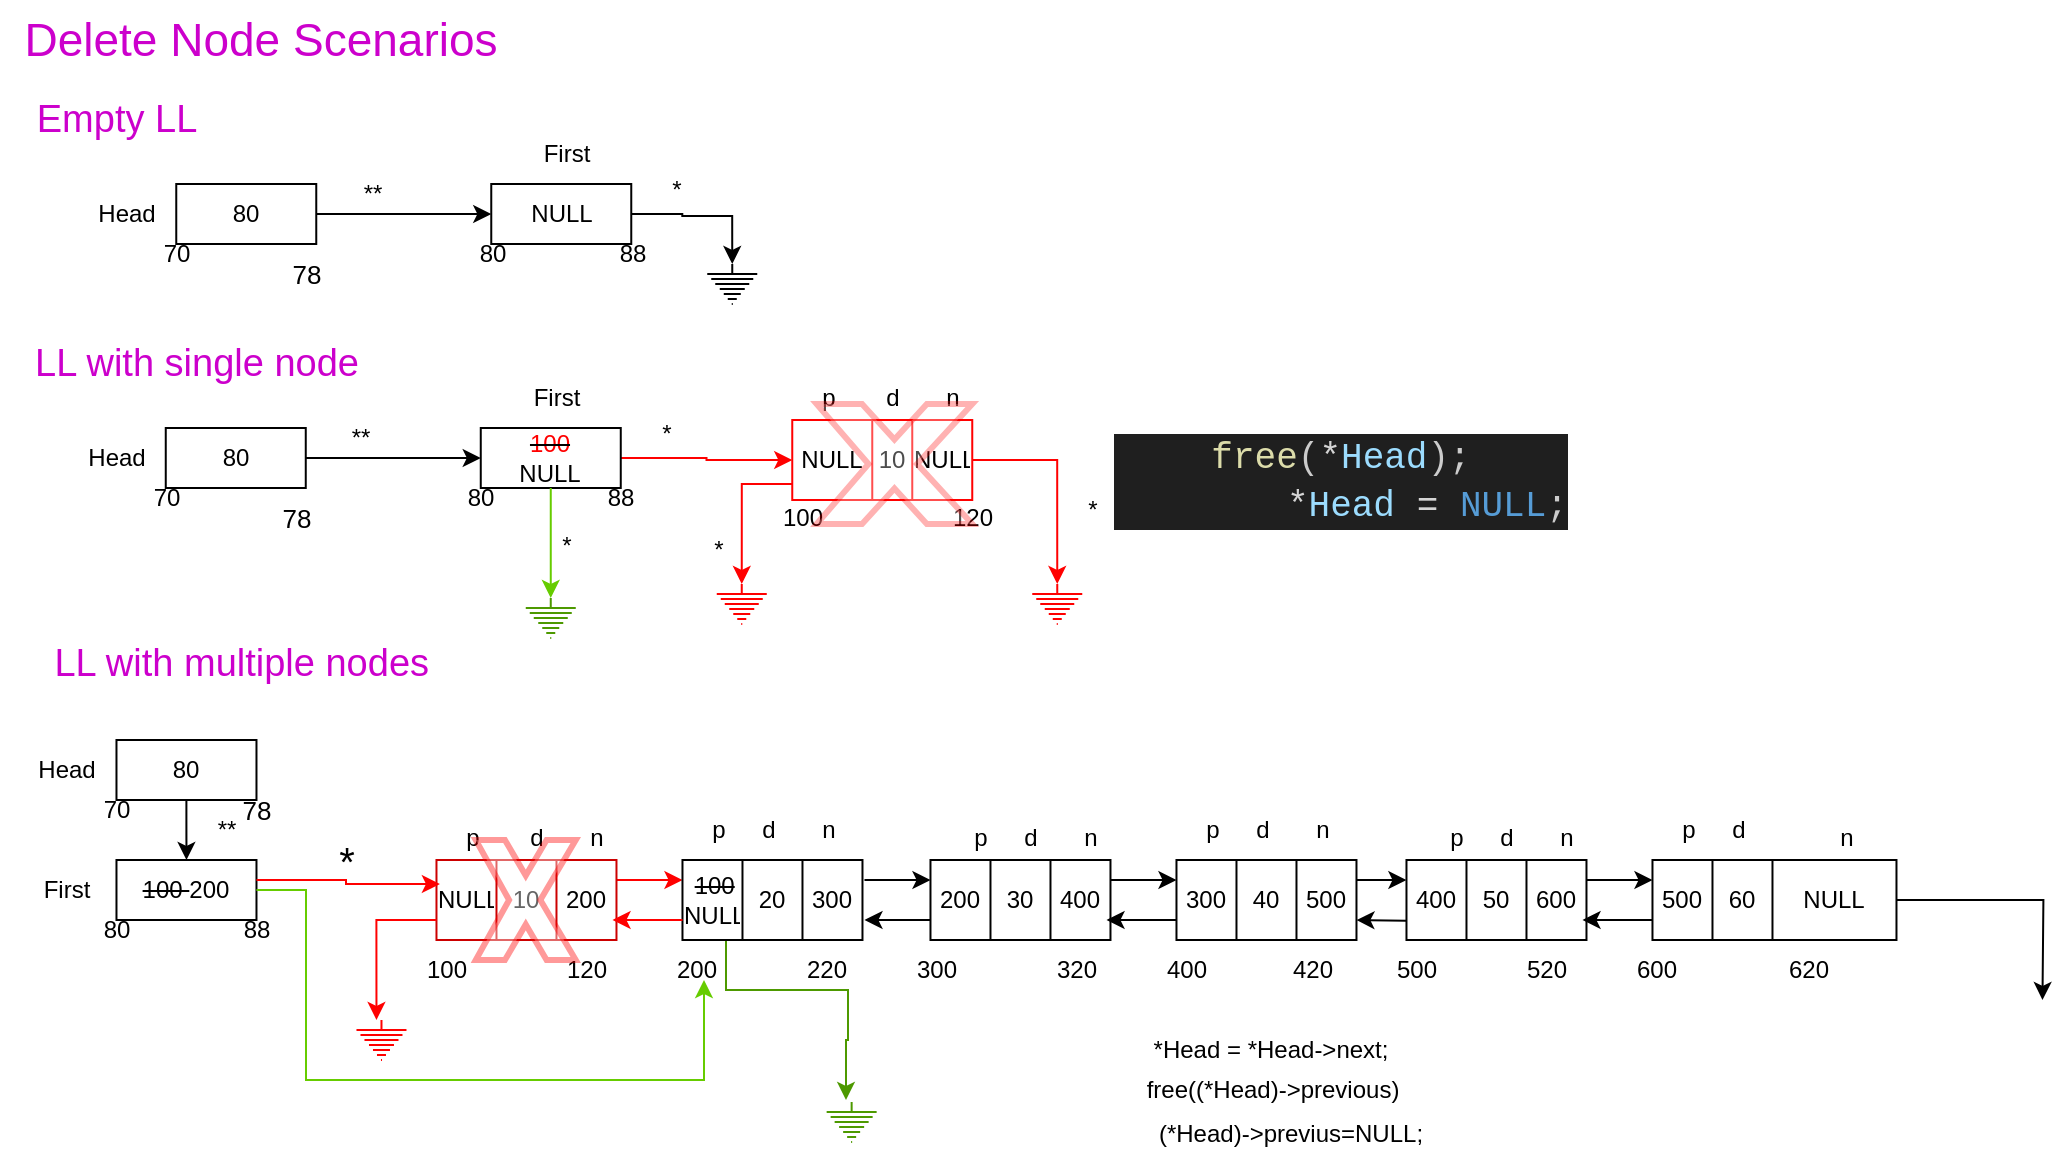 <mxfile version="24.7.8">
  <diagram name="Page-1" id="hNEeQIzj1Hraimotj43J">
    <mxGraphModel dx="2040" dy="-2390" grid="1" gridSize="10" guides="1" tooltips="1" connect="1" arrows="1" fold="1" page="1" pageScale="1" pageWidth="1100" pageHeight="850" math="0" shadow="0">
      <root>
        <mxCell id="0" />
        <mxCell id="1" parent="0" />
        <mxCell id="npXtTQL4QE4JPJvA9Gp6-1" value="Delete Node Scenarios" style="text;html=1;align=center;verticalAlign=middle;resizable=0;points=[];autosize=1;strokeColor=none;fillColor=none;fontSize=23;fontColor=#CC00CC;" parent="1" vertex="1">
          <mxGeometry x="7.38" y="3780" width="260" height="40" as="geometry" />
        </mxCell>
        <mxCell id="npXtTQL4QE4JPJvA9Gp6-2" value="Empty LL" style="text;html=1;align=center;verticalAlign=middle;resizable=0;points=[];autosize=1;strokeColor=none;fillColor=none;fontSize=19;fontColor=#CC00CC;" parent="1" vertex="1">
          <mxGeometry x="15.24" y="3820" width="100" height="40" as="geometry" />
        </mxCell>
        <mxCell id="npXtTQL4QE4JPJvA9Gp6-3" style="edgeStyle=orthogonalEdgeStyle;rounded=0;orthogonalLoop=1;jettySize=auto;html=1;" parent="1" source="npXtTQL4QE4JPJvA9Gp6-4" target="npXtTQL4QE4JPJvA9Gp6-7" edge="1">
          <mxGeometry relative="1" as="geometry" />
        </mxCell>
        <mxCell id="npXtTQL4QE4JPJvA9Gp6-4" value="80" style="rounded=0;whiteSpace=wrap;html=1;" parent="1" vertex="1">
          <mxGeometry x="95.13" y="3872" width="70" height="30" as="geometry" />
        </mxCell>
        <mxCell id="npXtTQL4QE4JPJvA9Gp6-5" value="Head" style="text;html=1;align=center;verticalAlign=middle;resizable=0;points=[];autosize=1;strokeColor=none;fillColor=none;" parent="1" vertex="1">
          <mxGeometry x="45.13" y="3872" width="50" height="30" as="geometry" />
        </mxCell>
        <mxCell id="npXtTQL4QE4JPJvA9Gp6-6" style="edgeStyle=orthogonalEdgeStyle;rounded=0;orthogonalLoop=1;jettySize=auto;html=1;entryX=0.5;entryY=0;entryDx=0;entryDy=0;entryPerimeter=0;" parent="1" source="npXtTQL4QE4JPJvA9Gp6-7" target="npXtTQL4QE4JPJvA9Gp6-14" edge="1">
          <mxGeometry relative="1" as="geometry">
            <mxPoint x="372.63" y="3887" as="targetPoint" />
            <Array as="points">
              <mxPoint x="348.13" y="3887" />
              <mxPoint x="348.13" y="3888" />
              <mxPoint x="373.13" y="3888" />
            </Array>
          </mxGeometry>
        </mxCell>
        <mxCell id="npXtTQL4QE4JPJvA9Gp6-7" value="NULL" style="rounded=0;whiteSpace=wrap;html=1;" parent="1" vertex="1">
          <mxGeometry x="252.63" y="3872" width="70" height="30" as="geometry" />
        </mxCell>
        <mxCell id="npXtTQL4QE4JPJvA9Gp6-8" value="First" style="text;html=1;align=center;verticalAlign=middle;resizable=0;points=[];autosize=1;strokeColor=none;fillColor=none;" parent="1" vertex="1">
          <mxGeometry x="265.13" y="3842" width="50" height="30" as="geometry" />
        </mxCell>
        <mxCell id="npXtTQL4QE4JPJvA9Gp6-9" value="**" style="text;html=1;align=center;verticalAlign=middle;resizable=0;points=[];autosize=1;strokeColor=none;fillColor=none;" parent="1" vertex="1">
          <mxGeometry x="177.63" y="3862" width="30" height="30" as="geometry" />
        </mxCell>
        <mxCell id="npXtTQL4QE4JPJvA9Gp6-10" value="70" style="text;html=1;align=center;verticalAlign=middle;resizable=0;points=[];autosize=1;strokeColor=none;fillColor=none;" parent="1" vertex="1">
          <mxGeometry x="75.13" y="3892" width="40" height="30" as="geometry" />
        </mxCell>
        <mxCell id="npXtTQL4QE4JPJvA9Gp6-11" value="78" style="text;html=1;align=center;verticalAlign=middle;resizable=0;points=[];autosize=1;strokeColor=none;fillColor=none;fontSize=13;" parent="1" vertex="1">
          <mxGeometry x="140.13" y="3902" width="40" height="30" as="geometry" />
        </mxCell>
        <mxCell id="npXtTQL4QE4JPJvA9Gp6-12" value="80" style="text;html=1;align=center;verticalAlign=middle;resizable=0;points=[];autosize=1;strokeColor=none;fillColor=none;" parent="1" vertex="1">
          <mxGeometry x="232.63" y="3892" width="40" height="30" as="geometry" />
        </mxCell>
        <mxCell id="npXtTQL4QE4JPJvA9Gp6-13" value="88" style="text;html=1;align=center;verticalAlign=middle;resizable=0;points=[];autosize=1;strokeColor=none;fillColor=none;" parent="1" vertex="1">
          <mxGeometry x="302.63" y="3892" width="40" height="30" as="geometry" />
        </mxCell>
        <mxCell id="npXtTQL4QE4JPJvA9Gp6-14" value="" style="pointerEvents=1;verticalLabelPosition=bottom;shadow=0;dashed=0;align=center;html=1;verticalAlign=top;shape=mxgraph.electrical.signal_sources.protective_earth;" parent="1" vertex="1">
          <mxGeometry x="360.63" y="3912" width="25" height="20" as="geometry" />
        </mxCell>
        <mxCell id="npXtTQL4QE4JPJvA9Gp6-15" value="*" style="text;html=1;align=center;verticalAlign=middle;resizable=0;points=[];autosize=1;strokeColor=none;fillColor=none;" parent="1" vertex="1">
          <mxGeometry x="330.13" y="3860" width="30" height="30" as="geometry" />
        </mxCell>
        <mxCell id="npXtTQL4QE4JPJvA9Gp6-16" value="LL with single node" style="text;html=1;align=center;verticalAlign=middle;resizable=0;points=[];autosize=1;strokeColor=none;fillColor=none;fontSize=19;fontColor=#CC00CC;" parent="1" vertex="1">
          <mxGeometry x="9.88" y="3942" width="190" height="40" as="geometry" />
        </mxCell>
        <mxCell id="npXtTQL4QE4JPJvA9Gp6-17" style="edgeStyle=orthogonalEdgeStyle;rounded=0;orthogonalLoop=1;jettySize=auto;html=1;" parent="1" source="npXtTQL4QE4JPJvA9Gp6-18" target="npXtTQL4QE4JPJvA9Gp6-21" edge="1">
          <mxGeometry relative="1" as="geometry" />
        </mxCell>
        <mxCell id="npXtTQL4QE4JPJvA9Gp6-18" value="80" style="rounded=0;whiteSpace=wrap;html=1;" parent="1" vertex="1">
          <mxGeometry x="89.88" y="3994" width="70" height="30" as="geometry" />
        </mxCell>
        <mxCell id="npXtTQL4QE4JPJvA9Gp6-19" value="Head" style="text;html=1;align=center;verticalAlign=middle;resizable=0;points=[];autosize=1;strokeColor=none;fillColor=none;" parent="1" vertex="1">
          <mxGeometry x="39.88" y="3994" width="50" height="30" as="geometry" />
        </mxCell>
        <mxCell id="npXtTQL4QE4JPJvA9Gp6-20" style="edgeStyle=orthogonalEdgeStyle;rounded=0;orthogonalLoop=1;jettySize=auto;html=1;entryX=0;entryY=0.5;entryDx=0;entryDy=0;strokeColor=#FF0000;" parent="1" source="npXtTQL4QE4JPJvA9Gp6-21" target="npXtTQL4QE4JPJvA9Gp6-30" edge="1">
          <mxGeometry relative="1" as="geometry" />
        </mxCell>
        <mxCell id="npXtTQL4QE4JPJvA9Gp6-21" value="&lt;strike&gt;&lt;font color=&quot;#ff0000&quot;&gt;100&lt;/font&gt;&lt;/strike&gt;&lt;div&gt;NULL&lt;/div&gt;" style="rounded=0;whiteSpace=wrap;html=1;" parent="1" vertex="1">
          <mxGeometry x="247.38" y="3994" width="70" height="30" as="geometry" />
        </mxCell>
        <mxCell id="npXtTQL4QE4JPJvA9Gp6-22" value="First" style="text;html=1;align=center;verticalAlign=middle;resizable=0;points=[];autosize=1;strokeColor=none;fillColor=none;" parent="1" vertex="1">
          <mxGeometry x="259.88" y="3964" width="50" height="30" as="geometry" />
        </mxCell>
        <mxCell id="npXtTQL4QE4JPJvA9Gp6-23" value="**" style="text;html=1;align=center;verticalAlign=middle;resizable=0;points=[];autosize=1;strokeColor=none;fillColor=none;" parent="1" vertex="1">
          <mxGeometry x="172.38" y="3984" width="30" height="30" as="geometry" />
        </mxCell>
        <mxCell id="npXtTQL4QE4JPJvA9Gp6-24" value="70" style="text;html=1;align=center;verticalAlign=middle;resizable=0;points=[];autosize=1;strokeColor=none;fillColor=none;" parent="1" vertex="1">
          <mxGeometry x="69.88" y="4014" width="40" height="30" as="geometry" />
        </mxCell>
        <mxCell id="npXtTQL4QE4JPJvA9Gp6-25" value="78" style="text;html=1;align=center;verticalAlign=middle;resizable=0;points=[];autosize=1;strokeColor=none;fillColor=none;fontSize=13;" parent="1" vertex="1">
          <mxGeometry x="134.88" y="4024" width="40" height="30" as="geometry" />
        </mxCell>
        <mxCell id="npXtTQL4QE4JPJvA9Gp6-26" value="80" style="text;html=1;align=center;verticalAlign=middle;resizable=0;points=[];autosize=1;strokeColor=none;fillColor=none;" parent="1" vertex="1">
          <mxGeometry x="227.38" y="4014" width="40" height="30" as="geometry" />
        </mxCell>
        <mxCell id="npXtTQL4QE4JPJvA9Gp6-27" value="88" style="text;html=1;align=center;verticalAlign=middle;resizable=0;points=[];autosize=1;strokeColor=none;fillColor=none;" parent="1" vertex="1">
          <mxGeometry x="297.38" y="4014" width="40" height="30" as="geometry" />
        </mxCell>
        <mxCell id="npXtTQL4QE4JPJvA9Gp6-28" value="*" style="text;html=1;align=center;verticalAlign=middle;resizable=0;points=[];autosize=1;strokeColor=none;fillColor=none;" parent="1" vertex="1">
          <mxGeometry x="324.88" y="3982" width="30" height="30" as="geometry" />
        </mxCell>
        <mxCell id="npXtTQL4QE4JPJvA9Gp6-29" value="" style="shape=table;startSize=0;container=1;collapsible=0;childLayout=tableLayout;strokeColor=#FF0000;" parent="1" vertex="1">
          <mxGeometry x="403.13" y="3990" width="90" height="40" as="geometry" />
        </mxCell>
        <mxCell id="npXtTQL4QE4JPJvA9Gp6-30" value="" style="shape=tableRow;horizontal=0;startSize=0;swimlaneHead=0;swimlaneBody=0;strokeColor=#FF0000;top=0;left=0;bottom=0;right=0;collapsible=0;dropTarget=0;fillColor=none;points=[[0,0.5],[1,0.5]];portConstraint=eastwest;" parent="npXtTQL4QE4JPJvA9Gp6-29" vertex="1">
          <mxGeometry width="90" height="40" as="geometry" />
        </mxCell>
        <mxCell id="npXtTQL4QE4JPJvA9Gp6-31" value="NULL" style="shape=partialRectangle;html=1;whiteSpace=wrap;connectable=0;strokeColor=#FF0000;overflow=hidden;fillColor=none;top=0;left=0;bottom=0;right=0;pointerEvents=1;" parent="npXtTQL4QE4JPJvA9Gp6-30" vertex="1">
          <mxGeometry width="40" height="40" as="geometry">
            <mxRectangle width="40" height="40" as="alternateBounds" />
          </mxGeometry>
        </mxCell>
        <mxCell id="npXtTQL4QE4JPJvA9Gp6-32" value="10" style="shape=partialRectangle;html=1;whiteSpace=wrap;connectable=0;strokeColor=#FF0000;overflow=hidden;fillColor=none;top=0;left=0;bottom=0;right=0;pointerEvents=1;" parent="npXtTQL4QE4JPJvA9Gp6-30" vertex="1">
          <mxGeometry x="40" width="20" height="40" as="geometry">
            <mxRectangle width="20" height="40" as="alternateBounds" />
          </mxGeometry>
        </mxCell>
        <mxCell id="npXtTQL4QE4JPJvA9Gp6-33" value="NULL" style="shape=partialRectangle;html=1;whiteSpace=wrap;connectable=0;strokeColor=#FF0000;overflow=hidden;fillColor=none;top=0;left=0;bottom=0;right=0;pointerEvents=1;" parent="npXtTQL4QE4JPJvA9Gp6-30" vertex="1">
          <mxGeometry x="60" width="30" height="40" as="geometry">
            <mxRectangle width="30" height="40" as="alternateBounds" />
          </mxGeometry>
        </mxCell>
        <mxCell id="npXtTQL4QE4JPJvA9Gp6-34" value="p" style="text;html=1;align=center;verticalAlign=middle;resizable=0;points=[];autosize=1;strokeColor=none;fillColor=none;" parent="1" vertex="1">
          <mxGeometry x="406.13" y="3964" width="30" height="30" as="geometry" />
        </mxCell>
        <mxCell id="npXtTQL4QE4JPJvA9Gp6-35" value="d" style="text;html=1;align=center;verticalAlign=middle;resizable=0;points=[];autosize=1;strokeColor=none;fillColor=none;" parent="1" vertex="1">
          <mxGeometry x="438.13" y="3964" width="30" height="30" as="geometry" />
        </mxCell>
        <mxCell id="npXtTQL4QE4JPJvA9Gp6-36" value="n" style="text;html=1;align=center;verticalAlign=middle;resizable=0;points=[];autosize=1;strokeColor=none;fillColor=none;" parent="1" vertex="1">
          <mxGeometry x="468.13" y="3964" width="30" height="30" as="geometry" />
        </mxCell>
        <mxCell id="npXtTQL4QE4JPJvA9Gp6-37" value="" style="pointerEvents=1;verticalLabelPosition=bottom;shadow=0;dashed=0;align=center;html=1;verticalAlign=top;shape=mxgraph.electrical.signal_sources.protective_earth;strokeColor=#FF0000;" parent="1" vertex="1">
          <mxGeometry x="523.13" y="4072" width="25" height="20" as="geometry" />
        </mxCell>
        <mxCell id="npXtTQL4QE4JPJvA9Gp6-38" value="100" style="text;html=1;align=center;verticalAlign=middle;resizable=0;points=[];autosize=1;strokeColor=none;fillColor=none;" parent="1" vertex="1">
          <mxGeometry x="388.13" y="4024" width="40" height="30" as="geometry" />
        </mxCell>
        <mxCell id="npXtTQL4QE4JPJvA9Gp6-39" value="120" style="text;html=1;align=center;verticalAlign=middle;resizable=0;points=[];autosize=1;strokeColor=none;fillColor=none;" parent="1" vertex="1">
          <mxGeometry x="473.13" y="4024" width="40" height="30" as="geometry" />
        </mxCell>
        <mxCell id="npXtTQL4QE4JPJvA9Gp6-40" value="" style="pointerEvents=1;verticalLabelPosition=bottom;shadow=0;dashed=0;align=center;html=1;verticalAlign=top;shape=mxgraph.electrical.signal_sources.protective_earth;strokeColor=#FF0000;" parent="1" vertex="1">
          <mxGeometry x="365.38" y="4072" width="25" height="20" as="geometry" />
        </mxCell>
        <mxCell id="npXtTQL4QE4JPJvA9Gp6-41" style="edgeStyle=orthogonalEdgeStyle;rounded=0;orthogonalLoop=1;jettySize=auto;html=1;entryX=0.5;entryY=0;entryDx=0;entryDy=0;entryPerimeter=0;strokeColor=#FF0000;" parent="1" source="npXtTQL4QE4JPJvA9Gp6-30" target="npXtTQL4QE4JPJvA9Gp6-37" edge="1">
          <mxGeometry relative="1" as="geometry" />
        </mxCell>
        <mxCell id="npXtTQL4QE4JPJvA9Gp6-42" style="edgeStyle=orthogonalEdgeStyle;rounded=0;orthogonalLoop=1;jettySize=auto;html=1;entryX=0.5;entryY=0;entryDx=0;entryDy=0;entryPerimeter=0;strokeColor=#FF0000;" parent="1" source="npXtTQL4QE4JPJvA9Gp6-29" target="npXtTQL4QE4JPJvA9Gp6-40" edge="1">
          <mxGeometry relative="1" as="geometry">
            <Array as="points">
              <mxPoint x="378.13" y="4022" />
            </Array>
          </mxGeometry>
        </mxCell>
        <mxCell id="npXtTQL4QE4JPJvA9Gp6-43" value="*" style="text;html=1;align=center;verticalAlign=middle;resizable=0;points=[];autosize=1;strokeColor=none;fillColor=none;" parent="1" vertex="1">
          <mxGeometry x="538.13" y="4020" width="30" height="30" as="geometry" />
        </mxCell>
        <mxCell id="npXtTQL4QE4JPJvA9Gp6-44" value="*" style="text;html=1;align=center;verticalAlign=middle;resizable=0;points=[];autosize=1;strokeColor=none;fillColor=none;" parent="1" vertex="1">
          <mxGeometry x="350.74" y="4040" width="30" height="30" as="geometry" />
        </mxCell>
        <mxCell id="npXtTQL4QE4JPJvA9Gp6-45" value="" style="edgeStyle=orthogonalEdgeStyle;rounded=0;orthogonalLoop=1;jettySize=auto;html=1;strokeColor=#FF0000;" parent="1" source="npXtTQL4QE4JPJvA9Gp6-46" target="npXtTQL4QE4JPJvA9Gp6-55" edge="1">
          <mxGeometry relative="1" as="geometry">
            <Array as="points">
              <mxPoint x="335.24" y="4220" />
              <mxPoint x="335.24" y="4220" />
            </Array>
          </mxGeometry>
        </mxCell>
        <mxCell id="npXtTQL4QE4JPJvA9Gp6-46" value="" style="shape=table;startSize=0;container=1;collapsible=0;childLayout=tableLayout;strokeColor=#CC0000;" parent="1" vertex="1">
          <mxGeometry x="225.24" y="4210" width="90" height="40" as="geometry" />
        </mxCell>
        <mxCell id="npXtTQL4QE4JPJvA9Gp6-47" value="" style="shape=tableRow;horizontal=0;startSize=0;swimlaneHead=0;swimlaneBody=0;strokeColor=inherit;top=0;left=0;bottom=0;right=0;collapsible=0;dropTarget=0;fillColor=none;points=[[0,0.5],[1,0.5]];portConstraint=eastwest;" parent="npXtTQL4QE4JPJvA9Gp6-46" vertex="1">
          <mxGeometry width="90" height="40" as="geometry" />
        </mxCell>
        <mxCell id="npXtTQL4QE4JPJvA9Gp6-48" value="NULL" style="shape=partialRectangle;html=1;whiteSpace=wrap;connectable=0;strokeColor=inherit;overflow=hidden;fillColor=none;top=0;left=0;bottom=0;right=0;pointerEvents=1;" parent="npXtTQL4QE4JPJvA9Gp6-47" vertex="1">
          <mxGeometry width="30" height="40" as="geometry">
            <mxRectangle width="30" height="40" as="alternateBounds" />
          </mxGeometry>
        </mxCell>
        <mxCell id="npXtTQL4QE4JPJvA9Gp6-49" value="10" style="shape=partialRectangle;html=1;whiteSpace=wrap;connectable=0;strokeColor=inherit;overflow=hidden;fillColor=none;top=0;left=0;bottom=0;right=0;pointerEvents=1;" parent="npXtTQL4QE4JPJvA9Gp6-47" vertex="1">
          <mxGeometry x="30" width="30" height="40" as="geometry">
            <mxRectangle width="30" height="40" as="alternateBounds" />
          </mxGeometry>
        </mxCell>
        <mxCell id="npXtTQL4QE4JPJvA9Gp6-50" value="200" style="shape=partialRectangle;html=1;whiteSpace=wrap;connectable=0;strokeColor=inherit;overflow=hidden;fillColor=none;top=0;left=0;bottom=0;right=0;pointerEvents=1;" parent="npXtTQL4QE4JPJvA9Gp6-47" vertex="1">
          <mxGeometry x="60" width="30" height="40" as="geometry">
            <mxRectangle width="30" height="40" as="alternateBounds" />
          </mxGeometry>
        </mxCell>
        <mxCell id="npXtTQL4QE4JPJvA9Gp6-51" value="p" style="text;html=1;align=center;verticalAlign=middle;resizable=0;points=[];autosize=1;strokeColor=none;fillColor=none;" parent="1" vertex="1">
          <mxGeometry x="228.24" y="4184" width="30" height="30" as="geometry" />
        </mxCell>
        <mxCell id="npXtTQL4QE4JPJvA9Gp6-52" value="d" style="text;html=1;align=center;verticalAlign=middle;resizable=0;points=[];autosize=1;strokeColor=none;fillColor=none;" parent="1" vertex="1">
          <mxGeometry x="260.24" y="4184" width="30" height="30" as="geometry" />
        </mxCell>
        <mxCell id="npXtTQL4QE4JPJvA9Gp6-53" value="n" style="text;html=1;align=center;verticalAlign=middle;resizable=0;points=[];autosize=1;strokeColor=none;fillColor=none;" parent="1" vertex="1">
          <mxGeometry x="290.24" y="4184" width="30" height="30" as="geometry" />
        </mxCell>
        <mxCell id="npXtTQL4QE4JPJvA9Gp6-54" style="edgeStyle=orthogonalEdgeStyle;rounded=0;orthogonalLoop=1;jettySize=auto;html=1;strokeColor=#4D9900;" parent="1" source="npXtTQL4QE4JPJvA9Gp6-55" edge="1">
          <mxGeometry relative="1" as="geometry">
            <mxPoint x="430" y="4330" as="targetPoint" />
            <Array as="points">
              <mxPoint x="370" y="4275" />
              <mxPoint x="431" y="4275" />
              <mxPoint x="431" y="4300" />
              <mxPoint x="430" y="4300" />
            </Array>
          </mxGeometry>
        </mxCell>
        <mxCell id="npXtTQL4QE4JPJvA9Gp6-55" value="" style="shape=table;startSize=0;container=1;collapsible=0;childLayout=tableLayout;" parent="1" vertex="1">
          <mxGeometry x="348.24" y="4210" width="90" height="40" as="geometry" />
        </mxCell>
        <mxCell id="npXtTQL4QE4JPJvA9Gp6-56" value="" style="shape=tableRow;horizontal=0;startSize=0;swimlaneHead=0;swimlaneBody=0;strokeColor=inherit;top=0;left=0;bottom=0;right=0;collapsible=0;dropTarget=0;fillColor=none;points=[[0,0.5],[1,0.5]];portConstraint=eastwest;" parent="npXtTQL4QE4JPJvA9Gp6-55" vertex="1">
          <mxGeometry width="90" height="40" as="geometry" />
        </mxCell>
        <mxCell id="npXtTQL4QE4JPJvA9Gp6-57" value="&lt;div&gt;&lt;strike&gt;100&lt;/strike&gt;&lt;/div&gt;&lt;div&gt;NULL&lt;/div&gt;" style="shape=partialRectangle;html=1;whiteSpace=wrap;connectable=0;strokeColor=inherit;overflow=hidden;fillColor=none;top=0;left=0;bottom=0;right=0;pointerEvents=1;" parent="npXtTQL4QE4JPJvA9Gp6-56" vertex="1">
          <mxGeometry width="30" height="40" as="geometry">
            <mxRectangle width="30" height="40" as="alternateBounds" />
          </mxGeometry>
        </mxCell>
        <mxCell id="npXtTQL4QE4JPJvA9Gp6-58" value="20" style="shape=partialRectangle;html=1;whiteSpace=wrap;connectable=0;strokeColor=inherit;overflow=hidden;fillColor=none;top=0;left=0;bottom=0;right=0;pointerEvents=1;" parent="npXtTQL4QE4JPJvA9Gp6-56" vertex="1">
          <mxGeometry x="30" width="30" height="40" as="geometry">
            <mxRectangle width="30" height="40" as="alternateBounds" />
          </mxGeometry>
        </mxCell>
        <mxCell id="npXtTQL4QE4JPJvA9Gp6-59" value="300" style="shape=partialRectangle;html=1;whiteSpace=wrap;connectable=0;strokeColor=inherit;overflow=hidden;fillColor=none;top=0;left=0;bottom=0;right=0;pointerEvents=1;" parent="npXtTQL4QE4JPJvA9Gp6-56" vertex="1">
          <mxGeometry x="60" width="30" height="40" as="geometry">
            <mxRectangle width="30" height="40" as="alternateBounds" />
          </mxGeometry>
        </mxCell>
        <mxCell id="npXtTQL4QE4JPJvA9Gp6-60" style="edgeStyle=orthogonalEdgeStyle;rounded=0;orthogonalLoop=1;jettySize=auto;html=1;entryX=0.978;entryY=0.75;entryDx=0;entryDy=0;entryPerimeter=0;strokeColor=#FF0000;" parent="1" source="npXtTQL4QE4JPJvA9Gp6-56" target="npXtTQL4QE4JPJvA9Gp6-47" edge="1">
          <mxGeometry relative="1" as="geometry">
            <Array as="points">
              <mxPoint x="335.24" y="4240" />
              <mxPoint x="335.24" y="4240" />
            </Array>
          </mxGeometry>
        </mxCell>
        <mxCell id="npXtTQL4QE4JPJvA9Gp6-61" value="p" style="text;html=1;align=center;verticalAlign=middle;resizable=0;points=[];autosize=1;strokeColor=none;fillColor=none;" parent="1" vertex="1">
          <mxGeometry x="350.74" y="4180" width="30" height="30" as="geometry" />
        </mxCell>
        <mxCell id="npXtTQL4QE4JPJvA9Gp6-62" value="d" style="text;html=1;align=center;verticalAlign=middle;resizable=0;points=[];autosize=1;strokeColor=none;fillColor=none;" parent="1" vertex="1">
          <mxGeometry x="375.74" y="4180" width="30" height="30" as="geometry" />
        </mxCell>
        <mxCell id="npXtTQL4QE4JPJvA9Gp6-63" value="n" style="text;html=1;align=center;verticalAlign=middle;resizable=0;points=[];autosize=1;strokeColor=none;fillColor=none;" parent="1" vertex="1">
          <mxGeometry x="405.74" y="4180" width="30" height="30" as="geometry" />
        </mxCell>
        <mxCell id="npXtTQL4QE4JPJvA9Gp6-64" value="" style="edgeStyle=orthogonalEdgeStyle;rounded=0;orthogonalLoop=1;jettySize=auto;html=1;" parent="1" source="npXtTQL4QE4JPJvA9Gp6-65" target="npXtTQL4QE4JPJvA9Gp6-73" edge="1">
          <mxGeometry relative="1" as="geometry">
            <Array as="points">
              <mxPoint x="585.24" y="4220" />
              <mxPoint x="585.24" y="4220" />
            </Array>
          </mxGeometry>
        </mxCell>
        <mxCell id="npXtTQL4QE4JPJvA9Gp6-65" value="" style="shape=table;startSize=0;container=1;collapsible=0;childLayout=tableLayout;" parent="1" vertex="1">
          <mxGeometry x="472.24" y="4210" width="90" height="40" as="geometry" />
        </mxCell>
        <mxCell id="npXtTQL4QE4JPJvA9Gp6-66" value="" style="shape=tableRow;horizontal=0;startSize=0;swimlaneHead=0;swimlaneBody=0;strokeColor=inherit;top=0;left=0;bottom=0;right=0;collapsible=0;dropTarget=0;fillColor=none;points=[[0,0.5],[1,0.5]];portConstraint=eastwest;" parent="npXtTQL4QE4JPJvA9Gp6-65" vertex="1">
          <mxGeometry width="90" height="40" as="geometry" />
        </mxCell>
        <mxCell id="npXtTQL4QE4JPJvA9Gp6-67" value="200" style="shape=partialRectangle;html=1;whiteSpace=wrap;connectable=0;strokeColor=inherit;overflow=hidden;fillColor=none;top=0;left=0;bottom=0;right=0;pointerEvents=1;" parent="npXtTQL4QE4JPJvA9Gp6-66" vertex="1">
          <mxGeometry width="30" height="40" as="geometry">
            <mxRectangle width="30" height="40" as="alternateBounds" />
          </mxGeometry>
        </mxCell>
        <mxCell id="npXtTQL4QE4JPJvA9Gp6-68" value="30" style="shape=partialRectangle;html=1;whiteSpace=wrap;connectable=0;strokeColor=inherit;overflow=hidden;fillColor=none;top=0;left=0;bottom=0;right=0;pointerEvents=1;" parent="npXtTQL4QE4JPJvA9Gp6-66" vertex="1">
          <mxGeometry x="30" width="30" height="40" as="geometry">
            <mxRectangle width="30" height="40" as="alternateBounds" />
          </mxGeometry>
        </mxCell>
        <mxCell id="npXtTQL4QE4JPJvA9Gp6-69" value="400" style="shape=partialRectangle;html=1;whiteSpace=wrap;connectable=0;strokeColor=inherit;overflow=hidden;fillColor=none;top=0;left=0;bottom=0;right=0;pointerEvents=1;" parent="npXtTQL4QE4JPJvA9Gp6-66" vertex="1">
          <mxGeometry x="60" width="30" height="40" as="geometry">
            <mxRectangle width="30" height="40" as="alternateBounds" />
          </mxGeometry>
        </mxCell>
        <mxCell id="npXtTQL4QE4JPJvA9Gp6-70" value="p" style="text;html=1;align=center;verticalAlign=middle;resizable=0;points=[];autosize=1;strokeColor=none;fillColor=none;" parent="1" vertex="1">
          <mxGeometry x="482.24" y="4184" width="30" height="30" as="geometry" />
        </mxCell>
        <mxCell id="npXtTQL4QE4JPJvA9Gp6-71" value="d" style="text;html=1;align=center;verticalAlign=middle;resizable=0;points=[];autosize=1;strokeColor=none;fillColor=none;" parent="1" vertex="1">
          <mxGeometry x="507.24" y="4184" width="30" height="30" as="geometry" />
        </mxCell>
        <mxCell id="npXtTQL4QE4JPJvA9Gp6-72" value="n" style="text;html=1;align=center;verticalAlign=middle;resizable=0;points=[];autosize=1;strokeColor=none;fillColor=none;" parent="1" vertex="1">
          <mxGeometry x="537.24" y="4184" width="30" height="30" as="geometry" />
        </mxCell>
        <mxCell id="npXtTQL4QE4JPJvA9Gp6-73" value="" style="shape=table;startSize=0;container=1;collapsible=0;childLayout=tableLayout;" parent="1" vertex="1">
          <mxGeometry x="595.24" y="4210" width="90" height="40" as="geometry" />
        </mxCell>
        <mxCell id="npXtTQL4QE4JPJvA9Gp6-74" value="" style="shape=tableRow;horizontal=0;startSize=0;swimlaneHead=0;swimlaneBody=0;strokeColor=inherit;top=0;left=0;bottom=0;right=0;collapsible=0;dropTarget=0;fillColor=none;points=[[0,0.5],[1,0.5]];portConstraint=eastwest;" parent="npXtTQL4QE4JPJvA9Gp6-73" vertex="1">
          <mxGeometry width="90" height="40" as="geometry" />
        </mxCell>
        <mxCell id="npXtTQL4QE4JPJvA9Gp6-75" value="300" style="shape=partialRectangle;html=1;whiteSpace=wrap;connectable=0;strokeColor=inherit;overflow=hidden;fillColor=none;top=0;left=0;bottom=0;right=0;pointerEvents=1;" parent="npXtTQL4QE4JPJvA9Gp6-74" vertex="1">
          <mxGeometry width="30" height="40" as="geometry">
            <mxRectangle width="30" height="40" as="alternateBounds" />
          </mxGeometry>
        </mxCell>
        <mxCell id="npXtTQL4QE4JPJvA9Gp6-76" value="40" style="shape=partialRectangle;html=1;whiteSpace=wrap;connectable=0;strokeColor=inherit;overflow=hidden;fillColor=none;top=0;left=0;bottom=0;right=0;pointerEvents=1;" parent="npXtTQL4QE4JPJvA9Gp6-74" vertex="1">
          <mxGeometry x="30" width="30" height="40" as="geometry">
            <mxRectangle width="30" height="40" as="alternateBounds" />
          </mxGeometry>
        </mxCell>
        <mxCell id="npXtTQL4QE4JPJvA9Gp6-77" value="500" style="shape=partialRectangle;html=1;whiteSpace=wrap;connectable=0;strokeColor=inherit;overflow=hidden;fillColor=none;top=0;left=0;bottom=0;right=0;pointerEvents=1;" parent="npXtTQL4QE4JPJvA9Gp6-74" vertex="1">
          <mxGeometry x="60" width="30" height="40" as="geometry">
            <mxRectangle width="30" height="40" as="alternateBounds" />
          </mxGeometry>
        </mxCell>
        <mxCell id="npXtTQL4QE4JPJvA9Gp6-78" style="edgeStyle=orthogonalEdgeStyle;rounded=0;orthogonalLoop=1;jettySize=auto;html=1;entryX=0.978;entryY=0.75;entryDx=0;entryDy=0;entryPerimeter=0;" parent="1" source="npXtTQL4QE4JPJvA9Gp6-74" target="npXtTQL4QE4JPJvA9Gp6-66" edge="1">
          <mxGeometry relative="1" as="geometry">
            <Array as="points">
              <mxPoint x="575.24" y="4240" />
              <mxPoint x="575.24" y="4240" />
            </Array>
          </mxGeometry>
        </mxCell>
        <mxCell id="npXtTQL4QE4JPJvA9Gp6-79" value="p" style="text;html=1;align=center;verticalAlign=middle;resizable=0;points=[];autosize=1;strokeColor=none;fillColor=none;" parent="1" vertex="1">
          <mxGeometry x="597.74" y="4180" width="30" height="30" as="geometry" />
        </mxCell>
        <mxCell id="npXtTQL4QE4JPJvA9Gp6-80" value="d" style="text;html=1;align=center;verticalAlign=middle;resizable=0;points=[];autosize=1;strokeColor=none;fillColor=none;" parent="1" vertex="1">
          <mxGeometry x="622.74" y="4180" width="30" height="30" as="geometry" />
        </mxCell>
        <mxCell id="npXtTQL4QE4JPJvA9Gp6-81" value="n" style="text;html=1;align=center;verticalAlign=middle;resizable=0;points=[];autosize=1;strokeColor=none;fillColor=none;" parent="1" vertex="1">
          <mxGeometry x="652.74" y="4180" width="30" height="30" as="geometry" />
        </mxCell>
        <mxCell id="npXtTQL4QE4JPJvA9Gp6-82" value="" style="edgeStyle=orthogonalEdgeStyle;rounded=0;orthogonalLoop=1;jettySize=auto;html=1;" parent="1" source="npXtTQL4QE4JPJvA9Gp6-83" target="npXtTQL4QE4JPJvA9Gp6-91" edge="1">
          <mxGeometry relative="1" as="geometry">
            <Array as="points">
              <mxPoint x="815.24" y="4220" />
              <mxPoint x="815.24" y="4220" />
            </Array>
          </mxGeometry>
        </mxCell>
        <mxCell id="npXtTQL4QE4JPJvA9Gp6-83" value="" style="shape=table;startSize=0;container=1;collapsible=0;childLayout=tableLayout;" parent="1" vertex="1">
          <mxGeometry x="710.24" y="4210" width="90" height="40" as="geometry" />
        </mxCell>
        <mxCell id="npXtTQL4QE4JPJvA9Gp6-84" value="" style="shape=tableRow;horizontal=0;startSize=0;swimlaneHead=0;swimlaneBody=0;strokeColor=inherit;top=0;left=0;bottom=0;right=0;collapsible=0;dropTarget=0;fillColor=none;points=[[0,0.5],[1,0.5]];portConstraint=eastwest;" parent="npXtTQL4QE4JPJvA9Gp6-83" vertex="1">
          <mxGeometry width="90" height="40" as="geometry" />
        </mxCell>
        <mxCell id="npXtTQL4QE4JPJvA9Gp6-85" value="400" style="shape=partialRectangle;html=1;whiteSpace=wrap;connectable=0;strokeColor=inherit;overflow=hidden;fillColor=none;top=0;left=0;bottom=0;right=0;pointerEvents=1;" parent="npXtTQL4QE4JPJvA9Gp6-84" vertex="1">
          <mxGeometry width="30" height="40" as="geometry">
            <mxRectangle width="30" height="40" as="alternateBounds" />
          </mxGeometry>
        </mxCell>
        <mxCell id="npXtTQL4QE4JPJvA9Gp6-86" value="50" style="shape=partialRectangle;html=1;whiteSpace=wrap;connectable=0;strokeColor=inherit;overflow=hidden;fillColor=none;top=0;left=0;bottom=0;right=0;pointerEvents=1;" parent="npXtTQL4QE4JPJvA9Gp6-84" vertex="1">
          <mxGeometry x="30" width="30" height="40" as="geometry">
            <mxRectangle width="30" height="40" as="alternateBounds" />
          </mxGeometry>
        </mxCell>
        <mxCell id="npXtTQL4QE4JPJvA9Gp6-87" value="600" style="shape=partialRectangle;html=1;whiteSpace=wrap;connectable=0;strokeColor=inherit;overflow=hidden;fillColor=none;top=0;left=0;bottom=0;right=0;pointerEvents=1;" parent="npXtTQL4QE4JPJvA9Gp6-84" vertex="1">
          <mxGeometry x="60" width="30" height="40" as="geometry">
            <mxRectangle width="30" height="40" as="alternateBounds" />
          </mxGeometry>
        </mxCell>
        <mxCell id="npXtTQL4QE4JPJvA9Gp6-88" value="p" style="text;html=1;align=center;verticalAlign=middle;resizable=0;points=[];autosize=1;strokeColor=none;fillColor=none;" parent="1" vertex="1">
          <mxGeometry x="720.24" y="4184" width="30" height="30" as="geometry" />
        </mxCell>
        <mxCell id="npXtTQL4QE4JPJvA9Gp6-89" value="d" style="text;html=1;align=center;verticalAlign=middle;resizable=0;points=[];autosize=1;strokeColor=none;fillColor=none;" parent="1" vertex="1">
          <mxGeometry x="745.24" y="4184" width="30" height="30" as="geometry" />
        </mxCell>
        <mxCell id="npXtTQL4QE4JPJvA9Gp6-90" value="n" style="text;html=1;align=center;verticalAlign=middle;resizable=0;points=[];autosize=1;strokeColor=none;fillColor=none;" parent="1" vertex="1">
          <mxGeometry x="775.24" y="4184" width="30" height="30" as="geometry" />
        </mxCell>
        <mxCell id="npXtTQL4QE4JPJvA9Gp6-91" value="" style="shape=table;startSize=0;container=1;collapsible=0;childLayout=tableLayout;" parent="1" vertex="1">
          <mxGeometry x="833.24" y="4210" width="122" height="40" as="geometry" />
        </mxCell>
        <mxCell id="npXtTQL4QE4JPJvA9Gp6-92" value="" style="shape=tableRow;horizontal=0;startSize=0;swimlaneHead=0;swimlaneBody=0;strokeColor=inherit;top=0;left=0;bottom=0;right=0;collapsible=0;dropTarget=0;fillColor=none;points=[[0,0.5],[1,0.5]];portConstraint=eastwest;" parent="npXtTQL4QE4JPJvA9Gp6-91" vertex="1">
          <mxGeometry width="122" height="40" as="geometry" />
        </mxCell>
        <mxCell id="npXtTQL4QE4JPJvA9Gp6-93" value="500" style="shape=partialRectangle;html=1;whiteSpace=wrap;connectable=0;strokeColor=inherit;overflow=hidden;fillColor=none;top=0;left=0;bottom=0;right=0;pointerEvents=1;" parent="npXtTQL4QE4JPJvA9Gp6-92" vertex="1">
          <mxGeometry width="30" height="40" as="geometry">
            <mxRectangle width="30" height="40" as="alternateBounds" />
          </mxGeometry>
        </mxCell>
        <mxCell id="npXtTQL4QE4JPJvA9Gp6-94" value="60" style="shape=partialRectangle;html=1;whiteSpace=wrap;connectable=0;strokeColor=inherit;overflow=hidden;fillColor=none;top=0;left=0;bottom=0;right=0;pointerEvents=1;" parent="npXtTQL4QE4JPJvA9Gp6-92" vertex="1">
          <mxGeometry x="30" width="30" height="40" as="geometry">
            <mxRectangle width="30" height="40" as="alternateBounds" />
          </mxGeometry>
        </mxCell>
        <mxCell id="npXtTQL4QE4JPJvA9Gp6-95" value="NULL" style="shape=partialRectangle;html=1;whiteSpace=wrap;connectable=0;strokeColor=inherit;overflow=hidden;fillColor=none;top=0;left=0;bottom=0;right=0;pointerEvents=1;" parent="npXtTQL4QE4JPJvA9Gp6-92" vertex="1">
          <mxGeometry x="60" width="62" height="40" as="geometry">
            <mxRectangle width="62" height="40" as="alternateBounds" />
          </mxGeometry>
        </mxCell>
        <mxCell id="npXtTQL4QE4JPJvA9Gp6-96" style="edgeStyle=orthogonalEdgeStyle;rounded=0;orthogonalLoop=1;jettySize=auto;html=1;entryX=0.978;entryY=0.75;entryDx=0;entryDy=0;entryPerimeter=0;" parent="1" source="npXtTQL4QE4JPJvA9Gp6-92" target="npXtTQL4QE4JPJvA9Gp6-84" edge="1">
          <mxGeometry relative="1" as="geometry">
            <Array as="points">
              <mxPoint x="890.24" y="4240" />
              <mxPoint x="890.24" y="4240" />
            </Array>
          </mxGeometry>
        </mxCell>
        <mxCell id="npXtTQL4QE4JPJvA9Gp6-97" value="p" style="text;html=1;align=center;verticalAlign=middle;resizable=0;points=[];autosize=1;strokeColor=none;fillColor=none;" parent="1" vertex="1">
          <mxGeometry x="835.74" y="4180" width="30" height="30" as="geometry" />
        </mxCell>
        <mxCell id="npXtTQL4QE4JPJvA9Gp6-98" value="d" style="text;html=1;align=center;verticalAlign=middle;resizable=0;points=[];autosize=1;strokeColor=none;fillColor=none;" parent="1" vertex="1">
          <mxGeometry x="860.74" y="4180" width="30" height="30" as="geometry" />
        </mxCell>
        <mxCell id="npXtTQL4QE4JPJvA9Gp6-99" value="n" style="text;html=1;align=center;verticalAlign=middle;resizable=0;points=[];autosize=1;strokeColor=none;fillColor=none;" parent="1" vertex="1">
          <mxGeometry x="915.24" y="4184" width="30" height="30" as="geometry" />
        </mxCell>
        <mxCell id="npXtTQL4QE4JPJvA9Gp6-100" value="" style="edgeStyle=orthogonalEdgeStyle;rounded=0;orthogonalLoop=1;jettySize=auto;html=1;entryX=-0.001;entryY=0.246;entryDx=0;entryDy=0;entryPerimeter=0;" parent="1" target="npXtTQL4QE4JPJvA9Gp6-84" edge="1">
          <mxGeometry relative="1" as="geometry">
            <mxPoint x="685.24" y="4220" as="sourcePoint" />
            <mxPoint x="705.24" y="4220" as="targetPoint" />
          </mxGeometry>
        </mxCell>
        <mxCell id="npXtTQL4QE4JPJvA9Gp6-101" value="" style="endArrow=classic;html=1;rounded=0;" parent="1" edge="1">
          <mxGeometry width="50" height="50" relative="1" as="geometry">
            <mxPoint x="472.24" y="4240" as="sourcePoint" />
            <mxPoint x="439.24" y="4240" as="targetPoint" />
          </mxGeometry>
        </mxCell>
        <mxCell id="npXtTQL4QE4JPJvA9Gp6-102" value="" style="edgeStyle=orthogonalEdgeStyle;rounded=0;orthogonalLoop=1;jettySize=auto;html=1;" parent="1" edge="1">
          <mxGeometry relative="1" as="geometry">
            <mxPoint x="439.24" y="4220" as="sourcePoint" />
            <mxPoint x="472.24" y="4220" as="targetPoint" />
          </mxGeometry>
        </mxCell>
        <mxCell id="npXtTQL4QE4JPJvA9Gp6-103" value="" style="endArrow=classic;html=1;rounded=0;exitX=-0.001;exitY=0.758;exitDx=0;exitDy=0;exitPerimeter=0;" parent="1" source="npXtTQL4QE4JPJvA9Gp6-84" edge="1">
          <mxGeometry width="50" height="50" relative="1" as="geometry">
            <mxPoint x="705.24" y="4240" as="sourcePoint" />
            <mxPoint x="685.24" y="4240" as="targetPoint" />
          </mxGeometry>
        </mxCell>
        <mxCell id="npXtTQL4QE4JPJvA9Gp6-104" style="edgeStyle=orthogonalEdgeStyle;rounded=0;orthogonalLoop=1;jettySize=auto;html=1;strokeColor=#FF0000;" parent="1" source="npXtTQL4QE4JPJvA9Gp6-47" edge="1">
          <mxGeometry relative="1" as="geometry">
            <mxPoint x="195.24" y="4290" as="targetPoint" />
            <Array as="points">
              <mxPoint x="195.24" y="4240" />
            </Array>
          </mxGeometry>
        </mxCell>
        <mxCell id="npXtTQL4QE4JPJvA9Gp6-105" value="" style="pointerEvents=1;verticalLabelPosition=bottom;shadow=0;dashed=0;align=center;html=1;verticalAlign=top;shape=mxgraph.electrical.signal_sources.protective_earth;strokeColor=#FF0000;" parent="1" vertex="1">
          <mxGeometry x="185.24" y="4290" width="25" height="20" as="geometry" />
        </mxCell>
        <mxCell id="npXtTQL4QE4JPJvA9Gp6-106" style="edgeStyle=orthogonalEdgeStyle;rounded=0;orthogonalLoop=1;jettySize=auto;html=1;entryX=0.5;entryY=0;entryDx=0;entryDy=0;" parent="1" source="npXtTQL4QE4JPJvA9Gp6-107" target="npXtTQL4QE4JPJvA9Gp6-109" edge="1">
          <mxGeometry relative="1" as="geometry" />
        </mxCell>
        <mxCell id="npXtTQL4QE4JPJvA9Gp6-107" value="80" style="rounded=0;whiteSpace=wrap;html=1;" parent="1" vertex="1">
          <mxGeometry x="65.24" y="4150" width="70" height="30" as="geometry" />
        </mxCell>
        <mxCell id="npXtTQL4QE4JPJvA9Gp6-108" value="Head" style="text;html=1;align=center;verticalAlign=middle;resizable=0;points=[];autosize=1;strokeColor=none;fillColor=none;" parent="1" vertex="1">
          <mxGeometry x="15.24" y="4150" width="50" height="30" as="geometry" />
        </mxCell>
        <mxCell id="npXtTQL4QE4JPJvA9Gp6-109" value="&lt;strike&gt;100 &lt;/strike&gt;200" style="rounded=0;whiteSpace=wrap;html=1;" parent="1" vertex="1">
          <mxGeometry x="65.24" y="4210" width="70" height="30" as="geometry" />
        </mxCell>
        <mxCell id="npXtTQL4QE4JPJvA9Gp6-110" value="First" style="text;html=1;align=center;verticalAlign=middle;resizable=0;points=[];autosize=1;strokeColor=none;fillColor=none;" parent="1" vertex="1">
          <mxGeometry x="15.24" y="4210" width="50" height="30" as="geometry" />
        </mxCell>
        <mxCell id="npXtTQL4QE4JPJvA9Gp6-111" value="**" style="text;html=1;align=center;verticalAlign=middle;resizable=0;points=[];autosize=1;strokeColor=none;fillColor=none;" parent="1" vertex="1">
          <mxGeometry x="105.24" y="4180" width="30" height="30" as="geometry" />
        </mxCell>
        <mxCell id="npXtTQL4QE4JPJvA9Gp6-112" value="70" style="text;html=1;align=center;verticalAlign=middle;resizable=0;points=[];autosize=1;strokeColor=none;fillColor=none;" parent="1" vertex="1">
          <mxGeometry x="45.24" y="4170" width="40" height="30" as="geometry" />
        </mxCell>
        <mxCell id="npXtTQL4QE4JPJvA9Gp6-113" value="78" style="text;html=1;align=center;verticalAlign=middle;resizable=0;points=[];autosize=1;strokeColor=none;fillColor=none;fontSize=13;" parent="1" vertex="1">
          <mxGeometry x="115.24" y="4170" width="40" height="30" as="geometry" />
        </mxCell>
        <mxCell id="npXtTQL4QE4JPJvA9Gp6-114" style="edgeStyle=orthogonalEdgeStyle;rounded=0;orthogonalLoop=1;jettySize=auto;html=1;entryX=0.019;entryY=0.3;entryDx=0;entryDy=0;entryPerimeter=0;strokeColor=#FF0000;" parent="1" source="npXtTQL4QE4JPJvA9Gp6-109" target="npXtTQL4QE4JPJvA9Gp6-47" edge="1">
          <mxGeometry relative="1" as="geometry">
            <Array as="points">
              <mxPoint x="180" y="4220" />
              <mxPoint x="180" y="4222" />
            </Array>
          </mxGeometry>
        </mxCell>
        <mxCell id="npXtTQL4QE4JPJvA9Gp6-115" value="*" style="text;html=1;align=center;verticalAlign=middle;resizable=0;points=[];autosize=1;strokeColor=none;fillColor=none;fontSize=20;" parent="1" vertex="1">
          <mxGeometry x="165.24" y="4190" width="30" height="40" as="geometry" />
        </mxCell>
        <mxCell id="npXtTQL4QE4JPJvA9Gp6-116" value="80" style="text;html=1;align=center;verticalAlign=middle;resizable=0;points=[];autosize=1;strokeColor=none;fillColor=none;" parent="1" vertex="1">
          <mxGeometry x="45.24" y="4230" width="40" height="30" as="geometry" />
        </mxCell>
        <mxCell id="npXtTQL4QE4JPJvA9Gp6-117" value="88" style="text;html=1;align=center;verticalAlign=middle;resizable=0;points=[];autosize=1;strokeColor=none;fillColor=none;" parent="1" vertex="1">
          <mxGeometry x="115.24" y="4230" width="40" height="30" as="geometry" />
        </mxCell>
        <mxCell id="npXtTQL4QE4JPJvA9Gp6-118" value="100" style="text;html=1;align=center;verticalAlign=middle;resizable=0;points=[];autosize=1;strokeColor=none;fillColor=none;" parent="1" vertex="1">
          <mxGeometry x="210.24" y="4250" width="40" height="30" as="geometry" />
        </mxCell>
        <mxCell id="npXtTQL4QE4JPJvA9Gp6-119" value="200" style="text;html=1;align=center;verticalAlign=middle;resizable=0;points=[];autosize=1;strokeColor=none;fillColor=none;" parent="1" vertex="1">
          <mxGeometry x="335.24" y="4250" width="40" height="30" as="geometry" />
        </mxCell>
        <mxCell id="npXtTQL4QE4JPJvA9Gp6-120" value="300" style="text;html=1;align=center;verticalAlign=middle;resizable=0;points=[];autosize=1;strokeColor=none;fillColor=none;" parent="1" vertex="1">
          <mxGeometry x="455.24" y="4250" width="40" height="30" as="geometry" />
        </mxCell>
        <mxCell id="npXtTQL4QE4JPJvA9Gp6-121" value="400" style="text;html=1;align=center;verticalAlign=middle;resizable=0;points=[];autosize=1;strokeColor=none;fillColor=none;" parent="1" vertex="1">
          <mxGeometry x="580.24" y="4250" width="40" height="30" as="geometry" />
        </mxCell>
        <mxCell id="npXtTQL4QE4JPJvA9Gp6-122" value="500" style="text;html=1;align=center;verticalAlign=middle;resizable=0;points=[];autosize=1;strokeColor=none;fillColor=none;" parent="1" vertex="1">
          <mxGeometry x="695.24" y="4250" width="40" height="30" as="geometry" />
        </mxCell>
        <mxCell id="npXtTQL4QE4JPJvA9Gp6-123" value="600" style="text;html=1;align=center;verticalAlign=middle;resizable=0;points=[];autosize=1;strokeColor=none;fillColor=none;" parent="1" vertex="1">
          <mxGeometry x="815.24" y="4250" width="40" height="30" as="geometry" />
        </mxCell>
        <mxCell id="npXtTQL4QE4JPJvA9Gp6-124" value="620" style="text;html=1;align=center;verticalAlign=middle;resizable=0;points=[];autosize=1;strokeColor=none;fillColor=none;" parent="1" vertex="1">
          <mxGeometry x="890.74" y="4250" width="40" height="30" as="geometry" />
        </mxCell>
        <mxCell id="npXtTQL4QE4JPJvA9Gp6-125" value="120" style="text;html=1;align=center;verticalAlign=middle;resizable=0;points=[];autosize=1;strokeColor=none;fillColor=none;" parent="1" vertex="1">
          <mxGeometry x="280.24" y="4250" width="40" height="30" as="geometry" />
        </mxCell>
        <mxCell id="npXtTQL4QE4JPJvA9Gp6-126" value="220" style="text;html=1;align=center;verticalAlign=middle;resizable=0;points=[];autosize=1;strokeColor=none;fillColor=none;" parent="1" vertex="1">
          <mxGeometry x="400.24" y="4250" width="40" height="30" as="geometry" />
        </mxCell>
        <mxCell id="npXtTQL4QE4JPJvA9Gp6-127" value="320" style="text;html=1;align=center;verticalAlign=middle;resizable=0;points=[];autosize=1;strokeColor=none;fillColor=none;" parent="1" vertex="1">
          <mxGeometry x="525.24" y="4250" width="40" height="30" as="geometry" />
        </mxCell>
        <mxCell id="npXtTQL4QE4JPJvA9Gp6-128" value="420" style="text;html=1;align=center;verticalAlign=middle;resizable=0;points=[];autosize=1;strokeColor=none;fillColor=none;" parent="1" vertex="1">
          <mxGeometry x="643.24" y="4250" width="40" height="30" as="geometry" />
        </mxCell>
        <mxCell id="npXtTQL4QE4JPJvA9Gp6-129" value="520" style="text;html=1;align=center;verticalAlign=middle;resizable=0;points=[];autosize=1;strokeColor=none;fillColor=none;" parent="1" vertex="1">
          <mxGeometry x="760.24" y="4250" width="40" height="30" as="geometry" />
        </mxCell>
        <mxCell id="npXtTQL4QE4JPJvA9Gp6-130" style="edgeStyle=orthogonalEdgeStyle;rounded=0;orthogonalLoop=1;jettySize=auto;html=1;entryX=0.5;entryY=0;entryDx=0;entryDy=0;entryPerimeter=0;" parent="1" source="npXtTQL4QE4JPJvA9Gp6-92" edge="1">
          <mxGeometry relative="1" as="geometry">
            <mxPoint x="1028.24" y="4280" as="targetPoint" />
          </mxGeometry>
        </mxCell>
        <mxCell id="npXtTQL4QE4JPJvA9Gp6-131" value="LL with multiple nodes&amp;nbsp;" style="text;html=1;align=center;verticalAlign=middle;resizable=0;points=[];autosize=1;strokeColor=none;fillColor=none;fontSize=19;fontColor=#CC00CC;" parent="1" vertex="1">
          <mxGeometry x="20" y="4092" width="220" height="40" as="geometry" />
        </mxCell>
        <mxCell id="npXtTQL4QE4JPJvA9Gp6-132" style="edgeStyle=orthogonalEdgeStyle;rounded=0;orthogonalLoop=1;jettySize=auto;html=1;strokeColor=#66CC00;" parent="1" source="npXtTQL4QE4JPJvA9Gp6-109" edge="1">
          <mxGeometry relative="1" as="geometry">
            <mxPoint x="359" y="4270" as="targetPoint" />
            <Array as="points">
              <mxPoint x="160" y="4225" />
              <mxPoint x="160" y="4320" />
              <mxPoint x="359" y="4320" />
            </Array>
          </mxGeometry>
        </mxCell>
        <mxCell id="npXtTQL4QE4JPJvA9Gp6-133" value="*Head = *Head-&amp;gt;next;" style="text;html=1;align=center;verticalAlign=middle;resizable=0;points=[];autosize=1;strokeColor=none;fillColor=none;" parent="1" vertex="1">
          <mxGeometry x="572.31" y="4290" width="140" height="30" as="geometry" />
        </mxCell>
        <mxCell id="npXtTQL4QE4JPJvA9Gp6-134" value="free((*Head)-&amp;gt;previous)" style="text;html=1;align=center;verticalAlign=middle;resizable=0;points=[];autosize=1;strokeColor=none;fillColor=none;" parent="1" vertex="1">
          <mxGeometry x="568.13" y="4310" width="150" height="30" as="geometry" />
        </mxCell>
        <mxCell id="npXtTQL4QE4JPJvA9Gp6-135" value="(*Head)-&amp;gt;previus=NULL;" style="text;html=1;align=center;verticalAlign=middle;resizable=0;points=[];autosize=1;strokeColor=none;fillColor=none;" parent="1" vertex="1">
          <mxGeometry x="572.31" y="4332" width="160" height="30" as="geometry" />
        </mxCell>
        <mxCell id="npXtTQL4QE4JPJvA9Gp6-136" value="" style="verticalLabelPosition=bottom;verticalAlign=top;html=1;shape=mxgraph.basic.x;strokeColor=#FF0000;opacity=40;strokeWidth=3;" parent="1" vertex="1">
          <mxGeometry x="244.88" y="4200" width="50" height="60" as="geometry" />
        </mxCell>
        <mxCell id="npXtTQL4QE4JPJvA9Gp6-137" value="" style="pointerEvents=1;verticalLabelPosition=bottom;shadow=0;dashed=0;align=center;html=1;verticalAlign=top;shape=mxgraph.electrical.signal_sources.protective_earth;strokeColor=#4D9900;" parent="1" vertex="1">
          <mxGeometry x="420.32" y="4331" width="25" height="20" as="geometry" />
        </mxCell>
        <mxCell id="npXtTQL4QE4JPJvA9Gp6-138" value="&lt;div style=&quot;color: rgb(204, 204, 204); background-color: rgb(31, 31, 31); font-family: Consolas, &amp;quot;Courier New&amp;quot;, monospace; font-size: 18px; line-height: 24px; white-space-collapse: preserve;&quot;&gt;&lt;div&gt;&lt;span style=&quot;color: #dcdcaa;&quot;&gt;free&lt;/span&gt;(&lt;span style=&quot;color: #d4d4d4;&quot;&gt;*&lt;/span&gt;&lt;span style=&quot;color: #9cdcfe;&quot;&gt;Head&lt;/span&gt;);&lt;/div&gt;&lt;div&gt;&amp;nbsp; &amp;nbsp; &amp;nbsp; &amp;nbsp; &lt;span style=&quot;color: #d4d4d4;&quot;&gt;*&lt;/span&gt;&lt;span style=&quot;color: #9cdcfe;&quot;&gt;Head&lt;/span&gt; &lt;span style=&quot;color: #d4d4d4;&quot;&gt;=&lt;/span&gt; &lt;span style=&quot;color: #569cd6;&quot;&gt;NULL&lt;/span&gt;;&lt;/div&gt;&lt;/div&gt;" style="text;html=1;align=center;verticalAlign=middle;resizable=0;points=[];autosize=1;strokeColor=none;fillColor=none;" parent="1" vertex="1">
          <mxGeometry x="562.24" y="3990" width="230" height="60" as="geometry" />
        </mxCell>
        <mxCell id="npXtTQL4QE4JPJvA9Gp6-139" value="" style="pointerEvents=1;verticalLabelPosition=bottom;shadow=0;dashed=0;align=center;html=1;verticalAlign=top;shape=mxgraph.electrical.signal_sources.protective_earth;strokeColor=#4D9900;" parent="1" vertex="1">
          <mxGeometry x="269.88" y="4079" width="25" height="20" as="geometry" />
        </mxCell>
        <mxCell id="npXtTQL4QE4JPJvA9Gp6-141" style="edgeStyle=orthogonalEdgeStyle;rounded=0;orthogonalLoop=1;jettySize=auto;html=1;entryX=0.5;entryY=0;entryDx=0;entryDy=0;entryPerimeter=0;strokeColor=#66CC00;" parent="1" source="npXtTQL4QE4JPJvA9Gp6-21" target="npXtTQL4QE4JPJvA9Gp6-139" edge="1">
          <mxGeometry relative="1" as="geometry" />
        </mxCell>
        <mxCell id="npXtTQL4QE4JPJvA9Gp6-142" value="*" style="text;html=1;align=center;verticalAlign=middle;resizable=0;points=[];autosize=1;strokeColor=none;fillColor=none;" parent="1" vertex="1">
          <mxGeometry x="275" y="4038" width="30" height="30" as="geometry" />
        </mxCell>
        <mxCell id="npXtTQL4QE4JPJvA9Gp6-143" value="" style="verticalLabelPosition=bottom;verticalAlign=top;html=1;shape=mxgraph.basic.x;strokeColor=#FF0000;strokeWidth=3;perimeterSpacing=1;opacity=30;" parent="1" vertex="1">
          <mxGeometry x="415.32" y="3982" width="77.81" height="60" as="geometry" />
        </mxCell>
      </root>
    </mxGraphModel>
  </diagram>
</mxfile>
